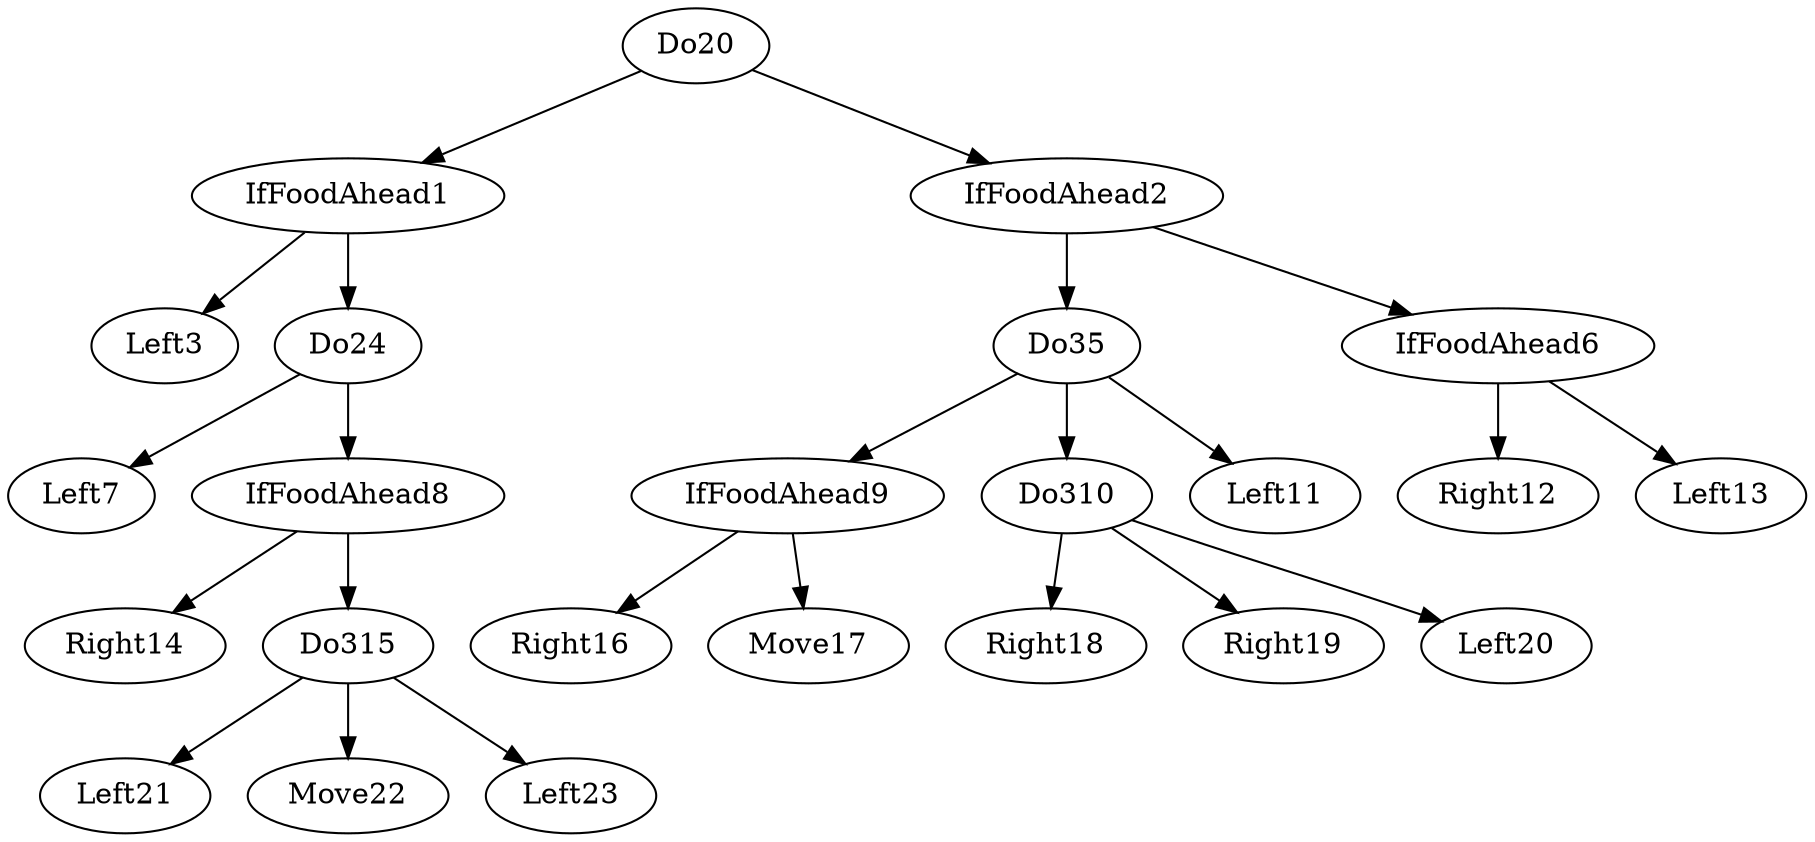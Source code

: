 digraph T {
	Do20 -> IfFoodAhead1;
	Do20 -> IfFoodAhead2;
	IfFoodAhead1 -> Left3;
	IfFoodAhead1 -> Do24;
	IfFoodAhead2 -> Do35;
	IfFoodAhead2 -> IfFoodAhead6;
	Do24 -> Left7;
	Do24 -> IfFoodAhead8;
	Do35 -> IfFoodAhead9;
	Do35 -> Do310;
	Do35 -> Left11;
	IfFoodAhead6 -> Right12;
	IfFoodAhead6 -> Left13;
	IfFoodAhead8 -> Right14;
	IfFoodAhead8 -> Do315;
	IfFoodAhead9 -> Right16;
	IfFoodAhead9 -> Move17;
	Do310 -> Right18;
	Do310 -> Right19;
	Do310 -> Left20;
	Do315 -> Left21;
	Do315 -> Move22;
	Do315 -> Left23;
}
